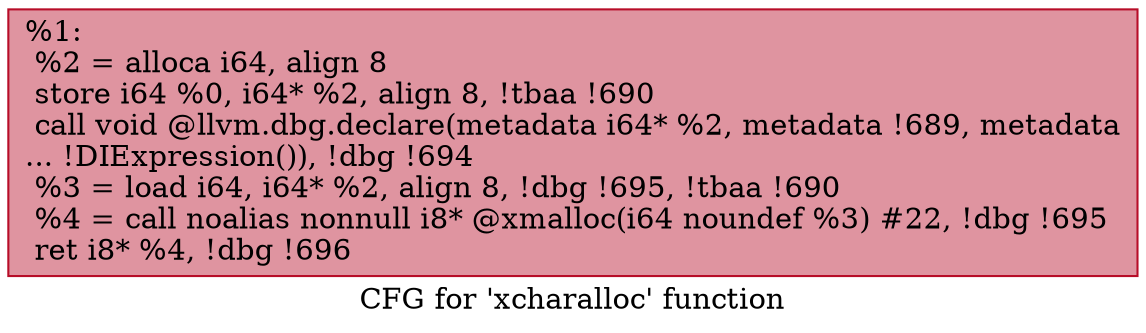 digraph "CFG for 'xcharalloc' function" {
	label="CFG for 'xcharalloc' function";

	Node0x71a660 [shape=record,color="#b70d28ff", style=filled, fillcolor="#b70d2870",label="{%1:\l  %2 = alloca i64, align 8\l  store i64 %0, i64* %2, align 8, !tbaa !690\l  call void @llvm.dbg.declare(metadata i64* %2, metadata !689, metadata\l... !DIExpression()), !dbg !694\l  %3 = load i64, i64* %2, align 8, !dbg !695, !tbaa !690\l  %4 = call noalias nonnull i8* @xmalloc(i64 noundef %3) #22, !dbg !695\l  ret i8* %4, !dbg !696\l}"];
}

